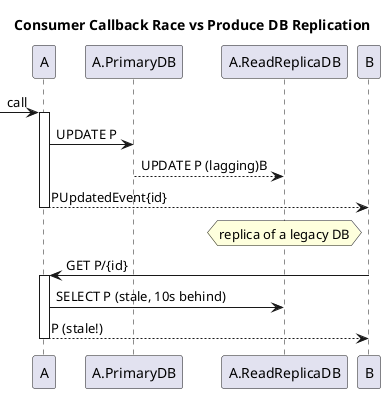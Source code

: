 @startuml
title Consumer Callback Race vs Produce DB Replication

-> A++:call
A -> A.PrimaryDB : UPDATE P
A.PrimaryDB --> A.ReadReplicaDB: UPDATE P (lagging)B
B<--A--: PUpdatedEvent{id}

hnote over A.ReadReplicaDB: replica of a legacy DB
B ->A++: GET P/{id}
A->A.ReadReplicaDB: SELECT P (stale, 10s behind)
B<--A--: P (stale!)

@enduml
